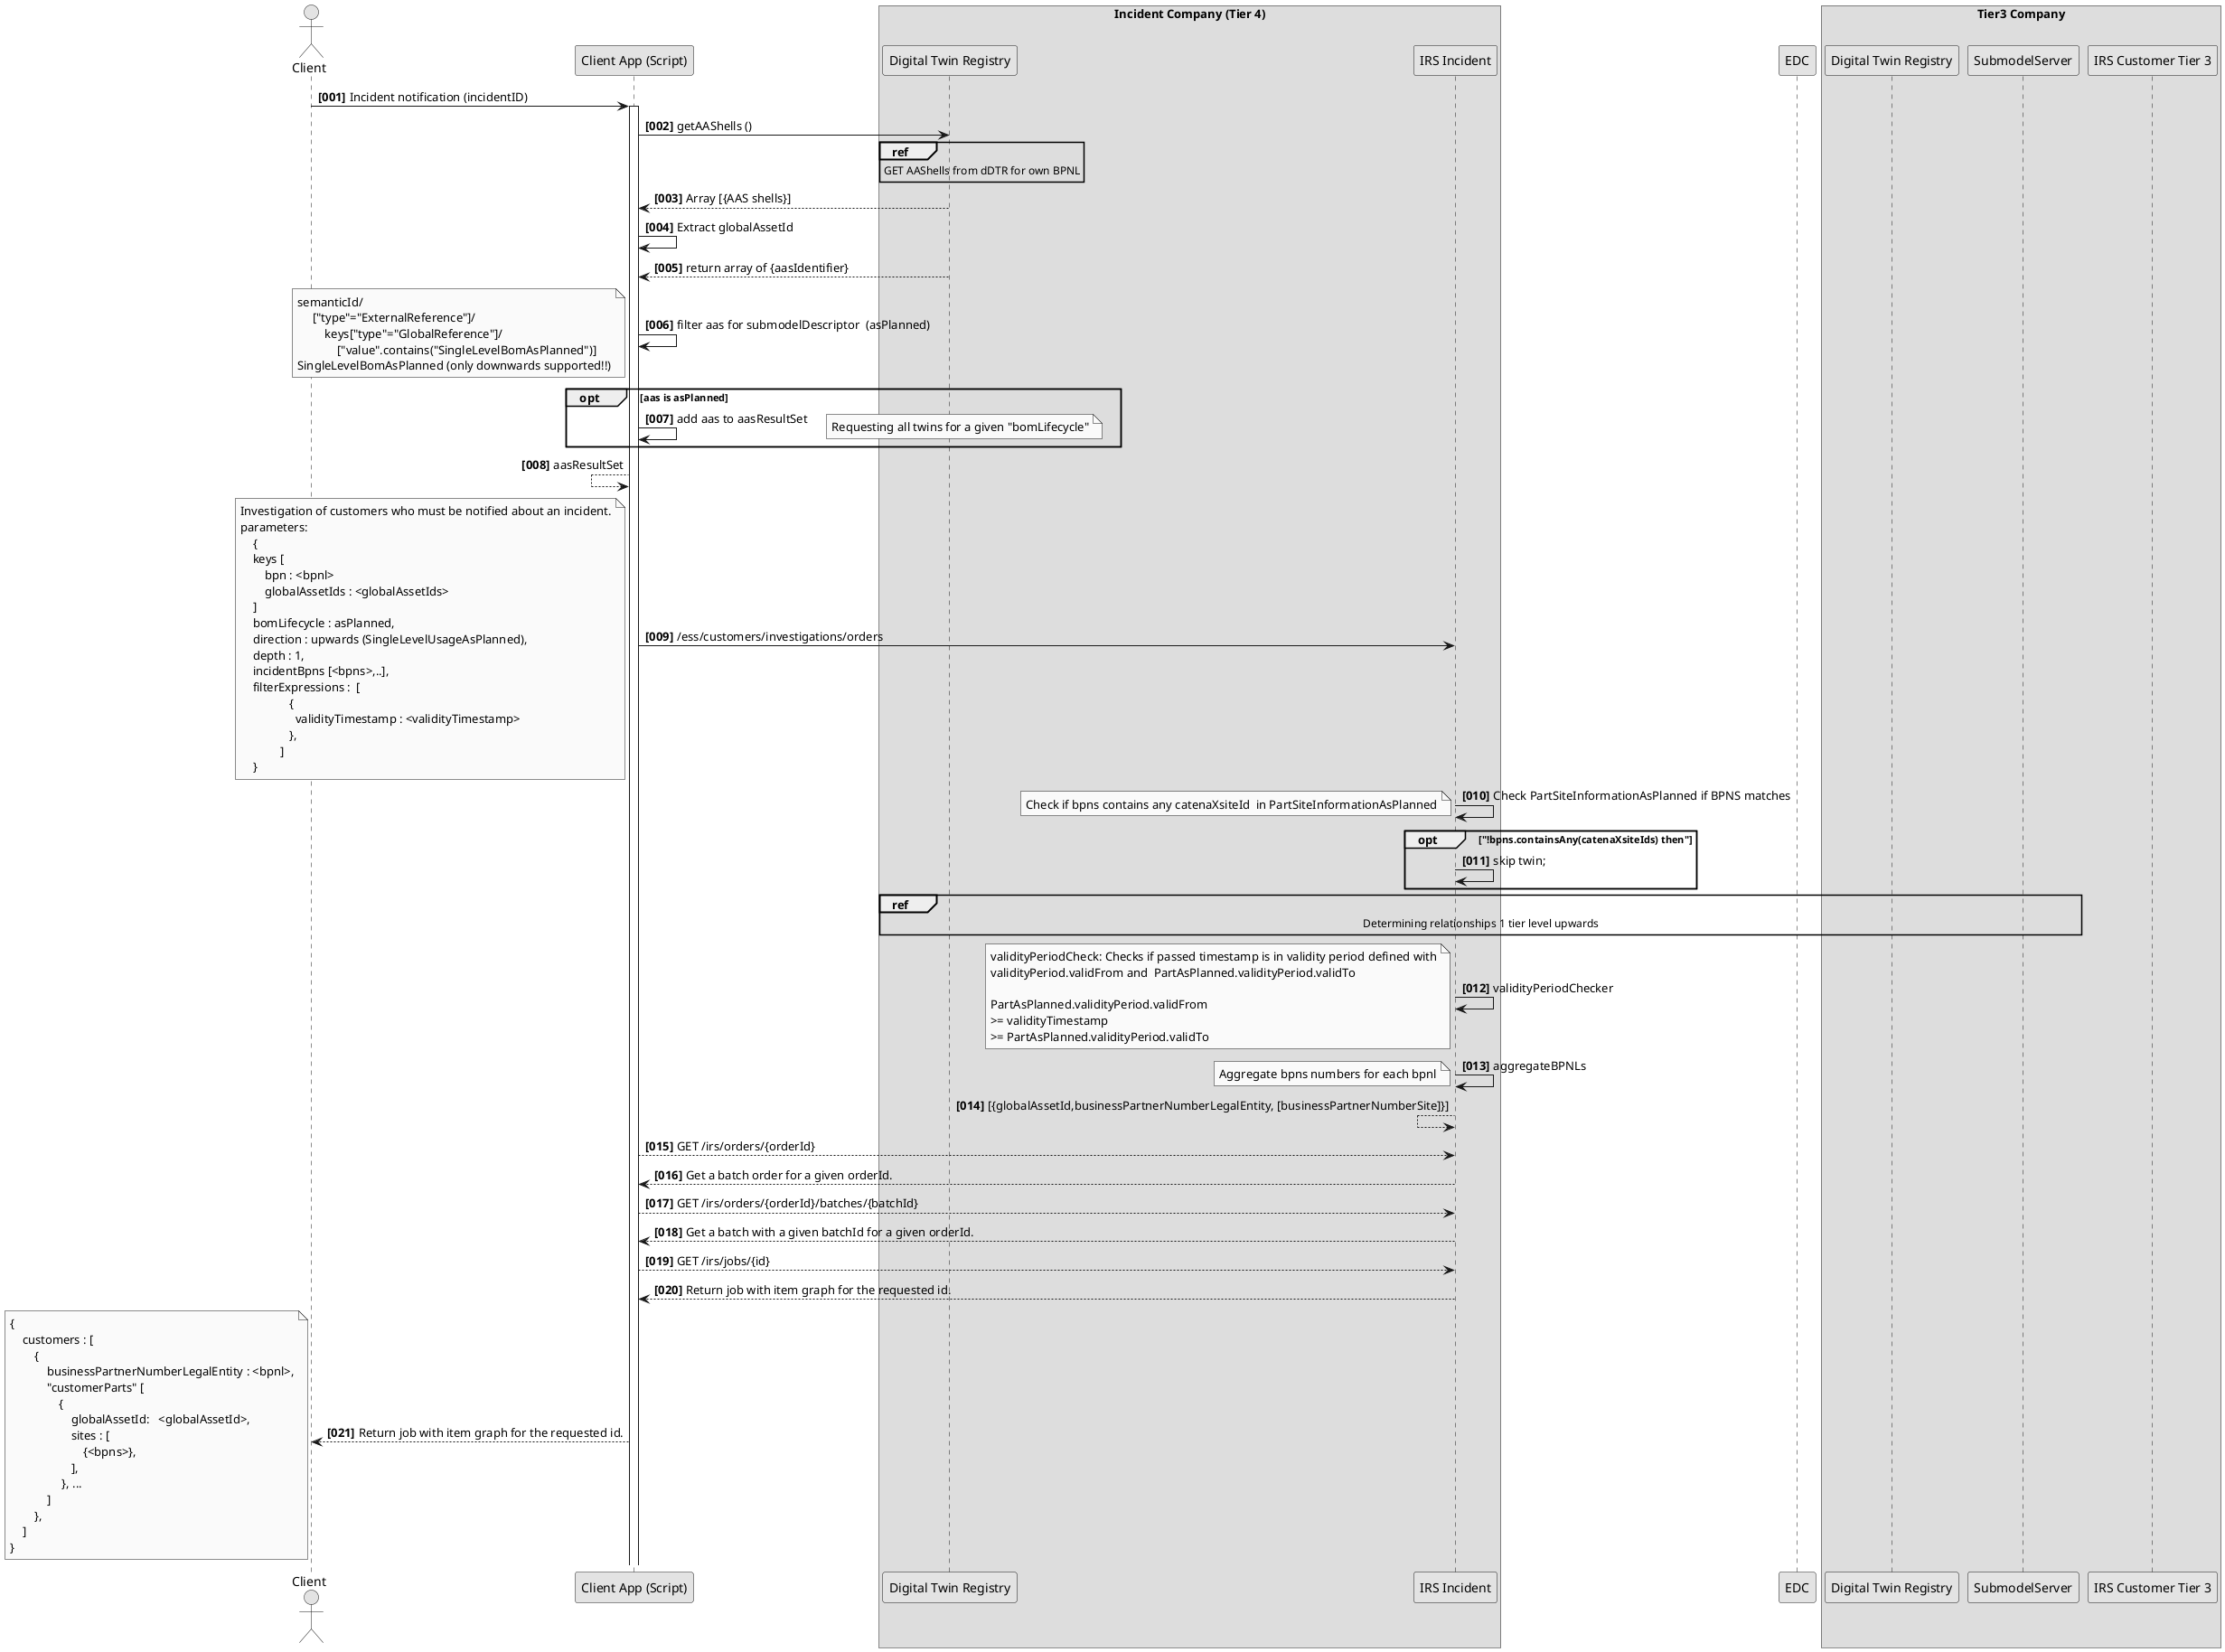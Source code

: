 @startuml
skinparam monochrome true
skinparam shadowing false
skinparam defaultFontName "Architects daughter"

autonumber "<b>[000]"

actor "Client" as User

participant "Client App (Script)" as ClientApp

box Incident Company (Tier 4)
participant "Digital Twin Registry" as dDTR_Tier_N
participant "IRS Incident" as IRS_Tier_N
end box

participant EDC

box Tier3 Company
participant "Digital Twin Registry" as dDTR_Tier_3
participant "SubmodelServer" as SubmodelServer_Tier_3
participant "IRS Customer Tier 3" as IRS_Tier_3
end box


User -> ClientApp : Incident notification (incidentID)
activate ClientApp

ClientApp -> dDTR_Tier_N : getAAShells ()
ref over dDTR_Tier_N
    GET AAShells from dDTR for own BPNL
end ref
ClientApp <-- dDTR_Tier_N : Array [{AAS shells}]

ClientApp -> ClientApp : Extract globalAssetId


ClientApp <-- dDTR_Tier_N : return array of {aasIdentifier}

ClientApp -> ClientApp :  filter aas for submodelDescriptor  (asPlanned)
        note left
               semanticId/
                    ["type"="ExternalReference"]/
                        keys["type"="GlobalReference"]/
                            ["value".contains("SingleLevelBomAsPlanned")]
               SingleLevelBomAsPlanned (only downwards supported!!)
        end note

opt aas is asPlanned

     ClientApp -> ClientApp : add aas to aasResultSet
     note right
                 Requesting all twins for a given "bomLifecycle"
     end note

end opt

ClientApp <-- ClientApp : aasResultSet


ClientApp -> IRS_Tier_N : /ess/customers/investigations/orders
    note left
        Investigation of customers who must be notified about an incident.
        parameters:
            {
            keys [
                bpn : <bpnl>
                globalAssetIds : <globalAssetIds>
            ]
            bomLifecycle : asPlanned,
            direction : upwards (SingleLevelUsageAsPlanned),
            depth : 1,
            incidentBpns [<bpns>,..],
            filterExpressions :  [
                        {
                          validityTimestamp : <validityTimestamp>
                        },
                     ]
            }
    end note

    IRS_Tier_N -> IRS_Tier_N : Check PartSiteInformationAsPlanned if BPNS matches
    note left
        Check if bpns contains any catenaXsiteId  in PartSiteInformationAsPlanned
    end note
    opt "!bpns.containsAny(catenaXsiteIds) then"
        IRS_Tier_N -> IRS_Tier_N : skip twin;
    end

    ref over dDTR_Tier_N, dDTR_Tier_3, SubmodelServer_Tier_3
        Determining relationships 1 tier level upwards
    end ref

    IRS_Tier_N -> IRS_Tier_N : validityPeriodChecker
    note left
        validityPeriodCheck: Checks if passed timestamp is in validity period defined with
        validityPeriod.validFrom and  PartAsPlanned.validityPeriod.validTo

        PartAsPlanned.validityPeriod.validFrom
        >= validityTimestamp
        >= PartAsPlanned.validityPeriod.validTo
    end note

    IRS_Tier_N -> IRS_Tier_N : aggregateBPNLs
    note left
        Aggregate bpns numbers for each bpnl
    end note
    IRS_Tier_N <-- IRS_Tier_N : [{globalAssetId,businessPartnerNumberLegalEntity, [businessPartnerNumberSite]}]




    ClientApp --> IRS_Tier_N : GET /irs/orders/{orderId}
    ClientApp <-- IRS_Tier_N : Get a batch order for a given orderId.
    ClientApp --> IRS_Tier_N : GET /irs/orders/{orderId}/batches/{batchId}
    ClientApp <-- IRS_Tier_N : Get a batch with a given batchId for a given orderId.
    ClientApp --> IRS_Tier_N : GET /irs/jobs/{id}
    ClientApp <-- IRS_Tier_N : Return job with item graph for the requested id.
    User <-- ClientApp : Return job with item graph for the requested id.
      note left
            {
                customers : [
                    {
                        businessPartnerNumberLegalEntity : <bpnl>,
                        "customerParts" [
                            {
                                globalAssetId:   <globalAssetId>,
                                sites : [
                                    {<bpns>},
                                ],
                             }, ...
                        ]
                    },
                ]
            }
        end note

@enduml